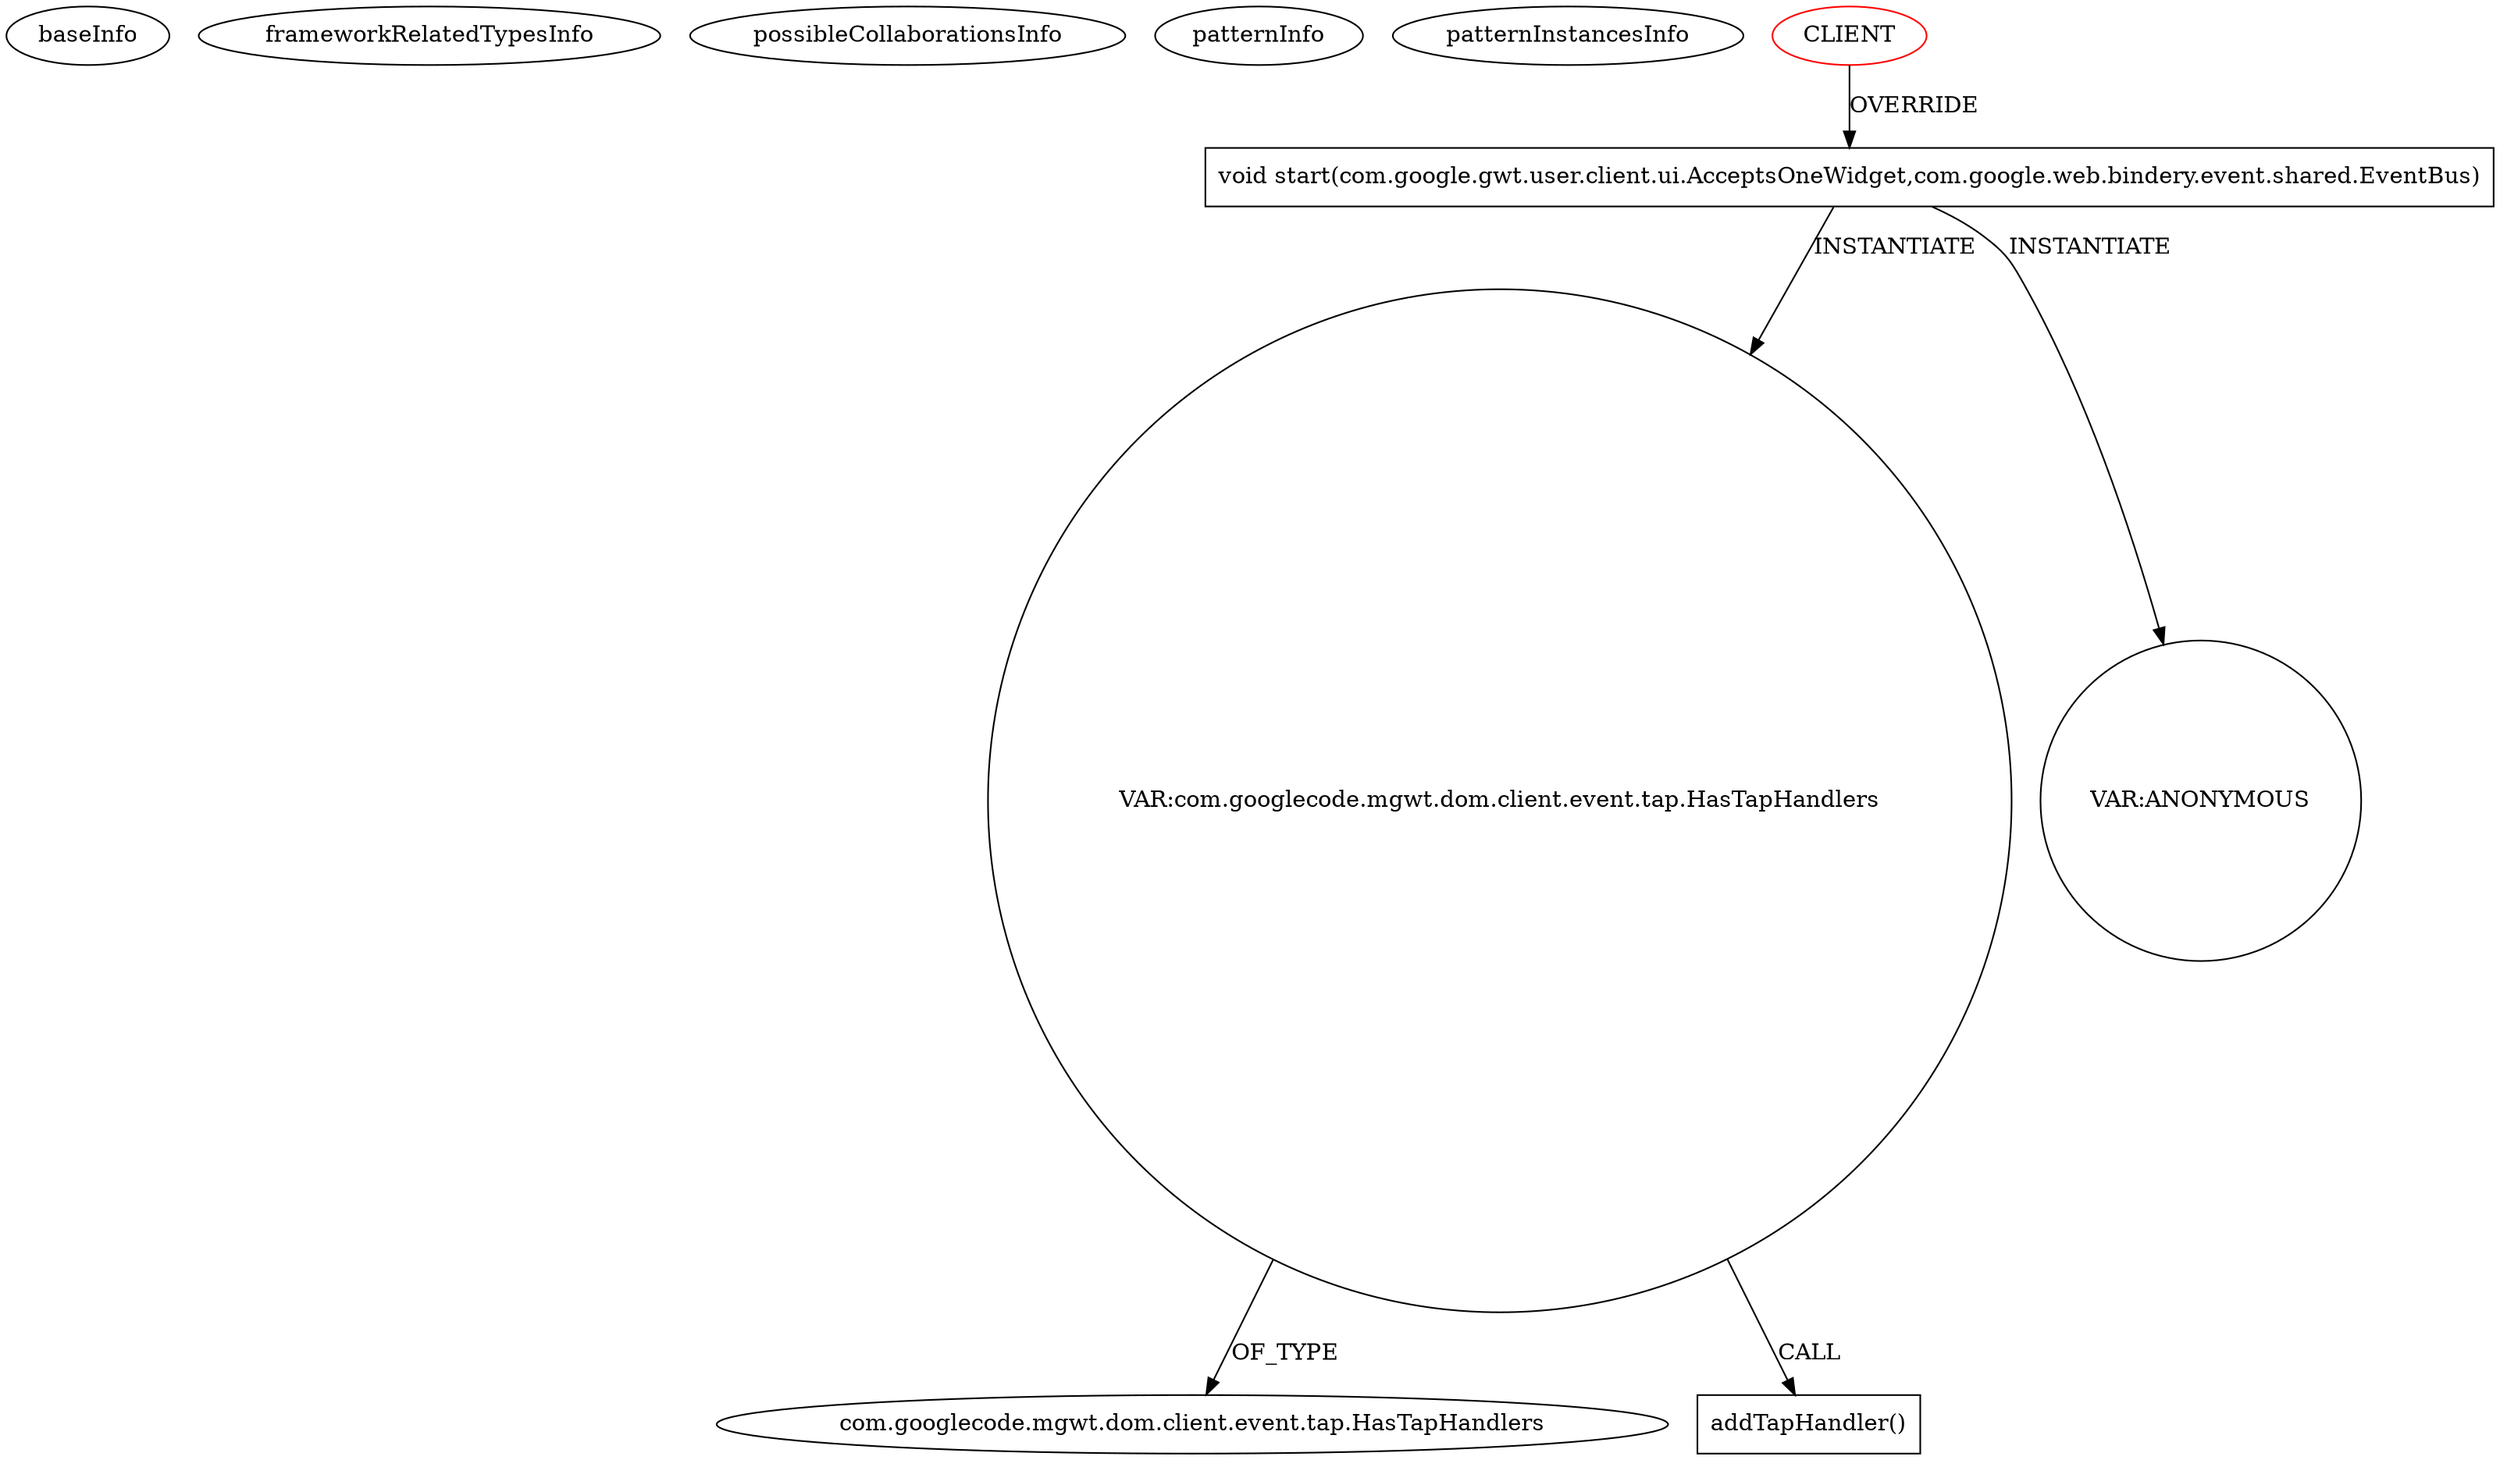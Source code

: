 digraph {
baseInfo[graphId=847,category="pattern",isAnonymous=false,possibleRelation=false]
frameworkRelatedTypesInfo[]
possibleCollaborationsInfo[]
patternInfo[frequency=2.0,patternRootClient=0]
patternInstancesInfo[0="rjdkolb-jozijug_phonegapdemo~/rjdkolb-jozijug_phonegapdemo/jozijug_phonegapdemo-master/src/main/java/org/openrap/jozijug/mgwtphonegap/client/DetailActivity.java~DetailActivity~4360",1="rjdkolb-jozijug_phonegapdemo~/rjdkolb-jozijug_phonegapdemo/jozijug_phonegapdemo-master/src/main/java/org/openrap/jozijug/mgwtphonegap/client/activities/testphonegap/TestPhoneGapActivity.java~TestPhoneGapActivity~4406"]
13[label="com.googlecode.mgwt.dom.client.event.tap.HasTapHandlers",vertexType="FRAMEWORK_INTERFACE_TYPE",isFrameworkType=false]
11[label="VAR:com.googlecode.mgwt.dom.client.event.tap.HasTapHandlers",vertexType="VARIABLE_EXPRESION",isFrameworkType=false,shape=circle]
12[label="addTapHandler()",vertexType="INSIDE_CALL",isFrameworkType=false,shape=box]
5[label="void start(com.google.gwt.user.client.ui.AcceptsOneWidget,com.google.web.bindery.event.shared.EventBus)",vertexType="OVERRIDING_METHOD_DECLARATION",isFrameworkType=false,shape=box]
0[label="CLIENT",vertexType="ROOT_CLIENT_CLASS_DECLARATION",isFrameworkType=false,color=red]
15[label="VAR:ANONYMOUS",vertexType="VARIABLE_EXPRESION",isFrameworkType=false,shape=circle]
5->11[label="INSTANTIATE"]
5->15[label="INSTANTIATE"]
11->13[label="OF_TYPE"]
0->5[label="OVERRIDE"]
11->12[label="CALL"]
}
